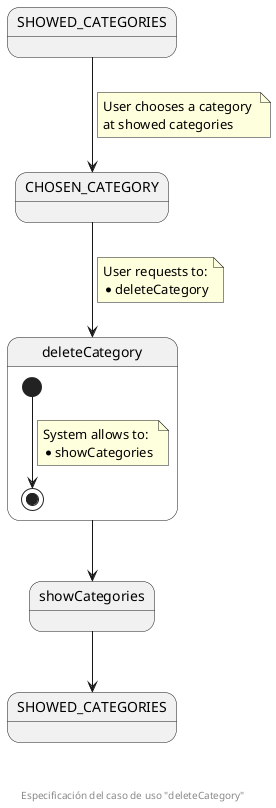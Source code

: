 @startuml
state SHOWED_CATEGORIES
state CHOSEN_CATEGORY

state deleteCategory {
  [*] --> [*]
  note on link
    System allows to:
    * showCategories
  end note
}

state showCategories
state "SHOWED_CATEGORIES" as SHOWED_CATEGORIES_F

SHOWED_CATEGORIES --> CHOSEN_CATEGORY
note on link
  User chooses a category 
  at showed categories
end note

CHOSEN_CATEGORY --> deleteCategory
note on link
  User requests to:
  * deleteCategory
end note

deleteCategory --> showCategories
showCategories --> SHOWED_CATEGORIES_F

footer \n\n\n Especificación del caso de uso "deleteCategory"
@enduml
